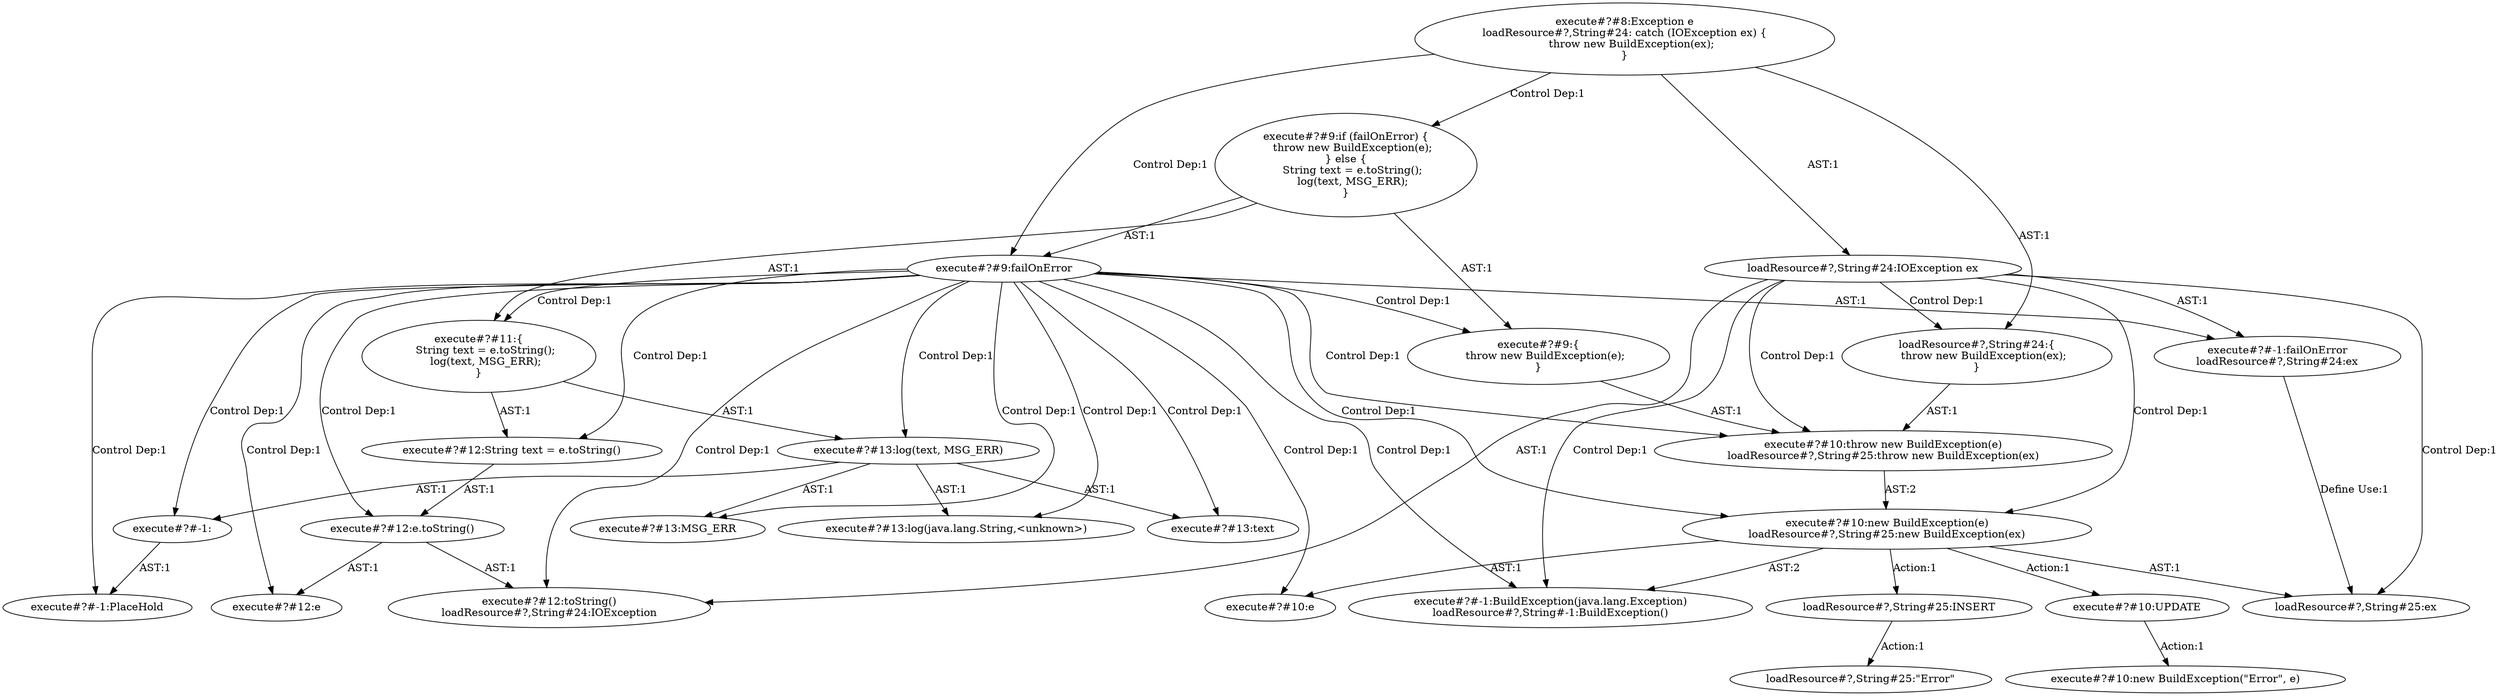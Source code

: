 digraph "Pattern" {
0 [label="execute#?#10:UPDATE" shape=ellipse]
1 [label="execute#?#10:new BuildException(e)
loadResource#?,String#25:new BuildException(ex)" shape=ellipse]
2 [label="execute#?#9:failOnError" shape=ellipse]
3 [label="execute#?#8:Exception e
loadResource#?,String#24: catch (IOException ex) \{
    throw new BuildException(ex);
\}" shape=ellipse]
4 [label="execute#?#9:if (failOnError) \{
    throw new BuildException(e);
\} else \{
    String text = e.toString();
    log(text, MSG_ERR);
\}" shape=ellipse]
5 [label="execute#?#-1:failOnError
loadResource#?,String#24:ex" shape=ellipse]
6 [label="execute#?#9:\{
    throw new BuildException(e);
\}" shape=ellipse]
7 [label="execute#?#10:throw new BuildException(e)
loadResource#?,String#25:throw new BuildException(ex)" shape=ellipse]
8 [label="execute#?#-1:BuildException(java.lang.Exception)
loadResource#?,String#-1:BuildException()" shape=ellipse]
9 [label="execute#?#10:e" shape=ellipse]
10 [label="execute#?#11:\{
    String text = e.toString();
    log(text, MSG_ERR);
\}" shape=ellipse]
11 [label="execute#?#12:String text = e.toString()" shape=ellipse]
12 [label="execute#?#12:e.toString()" shape=ellipse]
13 [label="execute#?#12:toString()
loadResource#?,String#24:IOException" shape=ellipse]
14 [label="execute#?#12:e" shape=ellipse]
15 [label="execute#?#13:log(text, MSG_ERR)" shape=ellipse]
16 [label="execute#?#13:log(java.lang.String,<unknown>)" shape=ellipse]
17 [label="execute#?#-1:" shape=ellipse]
18 [label="execute#?#-1:PlaceHold" shape=ellipse]
19 [label="execute#?#13:text" shape=ellipse]
20 [label="execute#?#13:MSG_ERR" shape=ellipse]
21 [label="execute#?#10:new BuildException(\"Error\", e)" shape=ellipse]
22 [label="loadResource#?,String#24:IOException ex" shape=ellipse]
23 [label="loadResource#?,String#25:INSERT" shape=ellipse]
24 [label="loadResource#?,String#24:\{
    throw new BuildException(ex);
\}" shape=ellipse]
25 [label="loadResource#?,String#25:\"Error\"" shape=ellipse]
26 [label="loadResource#?,String#25:ex" shape=ellipse]
0 -> 21 [label="Action:1"];
1 -> 0 [label="Action:1"];
1 -> 8 [label="AST:2"];
1 -> 9 [label="AST:1"];
1 -> 23 [label="Action:1"];
1 -> 26 [label="AST:1"];
2 -> 1 [label="Control Dep:1"];
2 -> 5 [label="AST:1"];
2 -> 6 [label="Control Dep:1"];
2 -> 7 [label="Control Dep:1"];
2 -> 8 [label="Control Dep:1"];
2 -> 9 [label="Control Dep:1"];
2 -> 10 [label="Control Dep:1"];
2 -> 11 [label="Control Dep:1"];
2 -> 12 [label="Control Dep:1"];
2 -> 13 [label="Control Dep:1"];
2 -> 14 [label="Control Dep:1"];
2 -> 15 [label="Control Dep:1"];
2 -> 16 [label="Control Dep:1"];
2 -> 17 [label="Control Dep:1"];
2 -> 18 [label="Control Dep:1"];
2 -> 19 [label="Control Dep:1"];
2 -> 20 [label="Control Dep:1"];
3 -> 2 [label="Control Dep:1"];
3 -> 4 [label="Control Dep:1"];
3 -> 22 [label="AST:1"];
3 -> 24 [label="AST:1"];
4 -> 2 [label="AST:1"];
4 -> 6 [label="AST:1"];
4 -> 10 [label="AST:1"];
5 -> 26 [label="Define Use:1"];
6 -> 7 [label="AST:1"];
7 -> 1 [label="AST:2"];
10 -> 11 [label="AST:1"];
10 -> 15 [label="AST:1"];
11 -> 12 [label="AST:1"];
12 -> 14 [label="AST:1"];
12 -> 13 [label="AST:1"];
15 -> 17 [label="AST:1"];
15 -> 16 [label="AST:1"];
15 -> 19 [label="AST:1"];
15 -> 20 [label="AST:1"];
17 -> 18 [label="AST:1"];
22 -> 5 [label="AST:1"];
22 -> 13 [label="AST:1"];
22 -> 24 [label="Control Dep:1"];
22 -> 7 [label="Control Dep:1"];
22 -> 1 [label="Control Dep:1"];
22 -> 8 [label="Control Dep:1"];
22 -> 26 [label="Control Dep:1"];
23 -> 25 [label="Action:1"];
24 -> 7 [label="AST:1"];
}